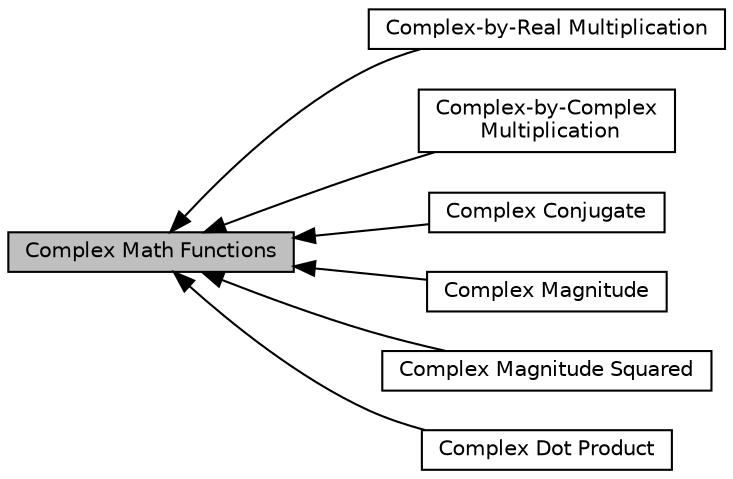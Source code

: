 digraph "Complex Math Functions"
{
  edge [fontname="Helvetica",fontsize="10",labelfontname="Helvetica",labelfontsize="10"];
  node [fontname="Helvetica",fontsize="10",shape=record];
  rankdir=LR;
  Node6 [label="Complex-by-Real Multiplication",height=0.2,width=0.4,color="black", fillcolor="white", style="filled",URL="$group___cmplx_by_real_mult.html",tooltip="Multiplies a complex vector by a real vector and generates a complex result. "];
  Node5 [label="Complex-by-Complex\l Multiplication",height=0.2,width=0.4,color="black", fillcolor="white", style="filled",URL="$group___cmplx_by_cmplx_mult.html",tooltip="Multiplies a complex vector by another complex vector and generates a complex result. "];
  Node0 [label="Complex Math Functions",height=0.2,width=0.4,color="black", fillcolor="grey75", style="filled", fontcolor="black"];
  Node1 [label="Complex Conjugate",height=0.2,width=0.4,color="black", fillcolor="white", style="filled",URL="$group__cmplx__conj.html",tooltip="Conjugates the elements of a complex data vector. "];
  Node3 [label="Complex Magnitude",height=0.2,width=0.4,color="black", fillcolor="white", style="filled",URL="$group__cmplx__mag.html",tooltip="Computes the magnitude of the elements of a complex data vector. "];
  Node4 [label="Complex Magnitude Squared",height=0.2,width=0.4,color="black", fillcolor="white", style="filled",URL="$group__cmplx__mag__squared.html",tooltip="Computes the magnitude squared of the elements of a complex data vector. "];
  Node2 [label="Complex Dot Product",height=0.2,width=0.4,color="black", fillcolor="white", style="filled",URL="$group__cmplx__dot__prod.html",tooltip="Computes the dot product of two complex vectors. "];
  Node0->Node1 [shape=plaintext, dir="back", style="solid"];
  Node0->Node2 [shape=plaintext, dir="back", style="solid"];
  Node0->Node3 [shape=plaintext, dir="back", style="solid"];
  Node0->Node4 [shape=plaintext, dir="back", style="solid"];
  Node0->Node5 [shape=plaintext, dir="back", style="solid"];
  Node0->Node6 [shape=plaintext, dir="back", style="solid"];
}
